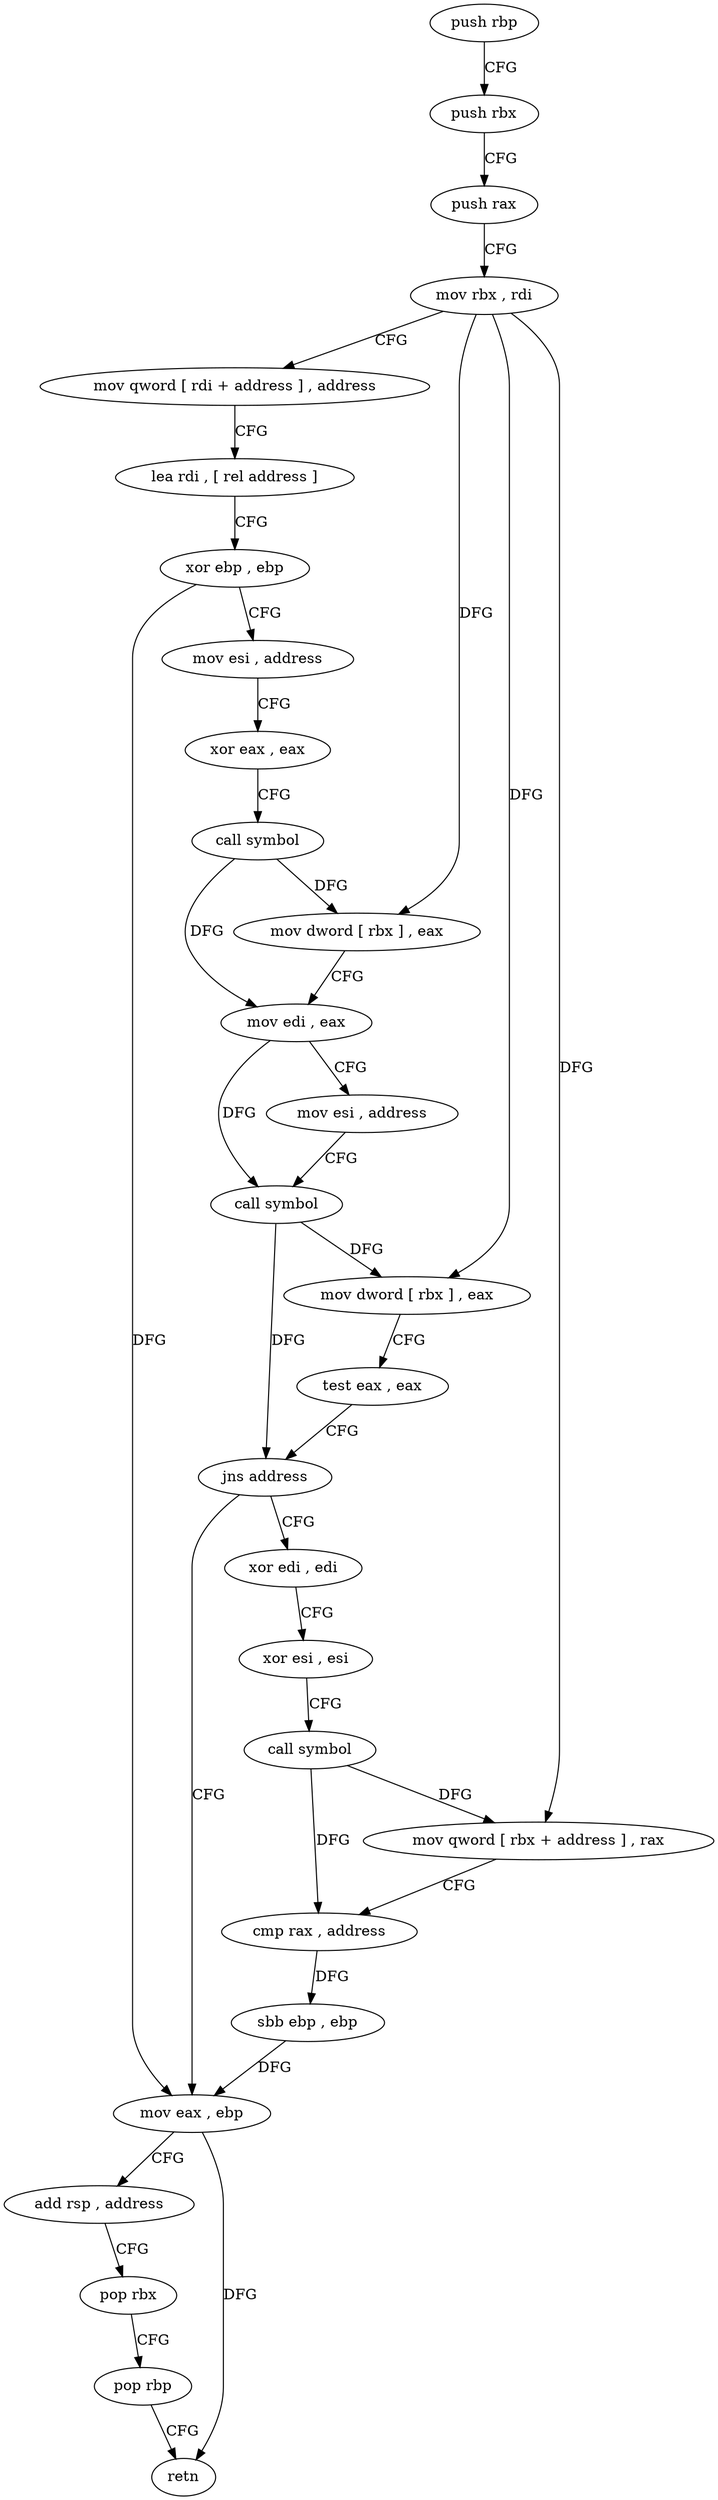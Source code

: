 digraph "func" {
"251680" [label = "push rbp" ]
"251681" [label = "push rbx" ]
"251682" [label = "push rax" ]
"251683" [label = "mov rbx , rdi" ]
"251686" [label = "mov qword [ rdi + address ] , address" ]
"251694" [label = "lea rdi , [ rel address ]" ]
"251701" [label = "xor ebp , ebp" ]
"251703" [label = "mov esi , address" ]
"251708" [label = "xor eax , eax" ]
"251710" [label = "call symbol" ]
"251715" [label = "mov dword [ rbx ] , eax" ]
"251717" [label = "mov edi , eax" ]
"251719" [label = "mov esi , address" ]
"251724" [label = "call symbol" ]
"251729" [label = "mov dword [ rbx ] , eax" ]
"251731" [label = "test eax , eax" ]
"251733" [label = "jns address" ]
"251754" [label = "mov eax , ebp" ]
"251735" [label = "xor edi , edi" ]
"251756" [label = "add rsp , address" ]
"251760" [label = "pop rbx" ]
"251761" [label = "pop rbp" ]
"251762" [label = "retn" ]
"251737" [label = "xor esi , esi" ]
"251739" [label = "call symbol" ]
"251744" [label = "mov qword [ rbx + address ] , rax" ]
"251748" [label = "cmp rax , address" ]
"251752" [label = "sbb ebp , ebp" ]
"251680" -> "251681" [ label = "CFG" ]
"251681" -> "251682" [ label = "CFG" ]
"251682" -> "251683" [ label = "CFG" ]
"251683" -> "251686" [ label = "CFG" ]
"251683" -> "251715" [ label = "DFG" ]
"251683" -> "251729" [ label = "DFG" ]
"251683" -> "251744" [ label = "DFG" ]
"251686" -> "251694" [ label = "CFG" ]
"251694" -> "251701" [ label = "CFG" ]
"251701" -> "251703" [ label = "CFG" ]
"251701" -> "251754" [ label = "DFG" ]
"251703" -> "251708" [ label = "CFG" ]
"251708" -> "251710" [ label = "CFG" ]
"251710" -> "251715" [ label = "DFG" ]
"251710" -> "251717" [ label = "DFG" ]
"251715" -> "251717" [ label = "CFG" ]
"251717" -> "251719" [ label = "CFG" ]
"251717" -> "251724" [ label = "DFG" ]
"251719" -> "251724" [ label = "CFG" ]
"251724" -> "251729" [ label = "DFG" ]
"251724" -> "251733" [ label = "DFG" ]
"251729" -> "251731" [ label = "CFG" ]
"251731" -> "251733" [ label = "CFG" ]
"251733" -> "251754" [ label = "CFG" ]
"251733" -> "251735" [ label = "CFG" ]
"251754" -> "251756" [ label = "CFG" ]
"251754" -> "251762" [ label = "DFG" ]
"251735" -> "251737" [ label = "CFG" ]
"251756" -> "251760" [ label = "CFG" ]
"251760" -> "251761" [ label = "CFG" ]
"251761" -> "251762" [ label = "CFG" ]
"251737" -> "251739" [ label = "CFG" ]
"251739" -> "251744" [ label = "DFG" ]
"251739" -> "251748" [ label = "DFG" ]
"251744" -> "251748" [ label = "CFG" ]
"251748" -> "251752" [ label = "DFG" ]
"251752" -> "251754" [ label = "DFG" ]
}
